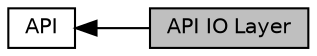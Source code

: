 digraph "API IO Layer"
{
  edge [fontname="Helvetica",fontsize="10",labelfontname="Helvetica",labelfontsize="10"];
  node [fontname="Helvetica",fontsize="10",shape=box];
  rankdir=LR;
  Node0 [label="API IO Layer",height=0.2,width=0.4,color="black", fillcolor="grey75", style="filled", fontcolor="black",tooltip="All the IO functions for the VGA screen."];
  Node1 [label="API",height=0.2,width=0.4,color="black", fillcolor="white", style="filled",URL="$group___a_p_i.html",tooltip="API for VGA."];
  Node1->Node0 [shape=plaintext, dir="back", style="solid"];
}
